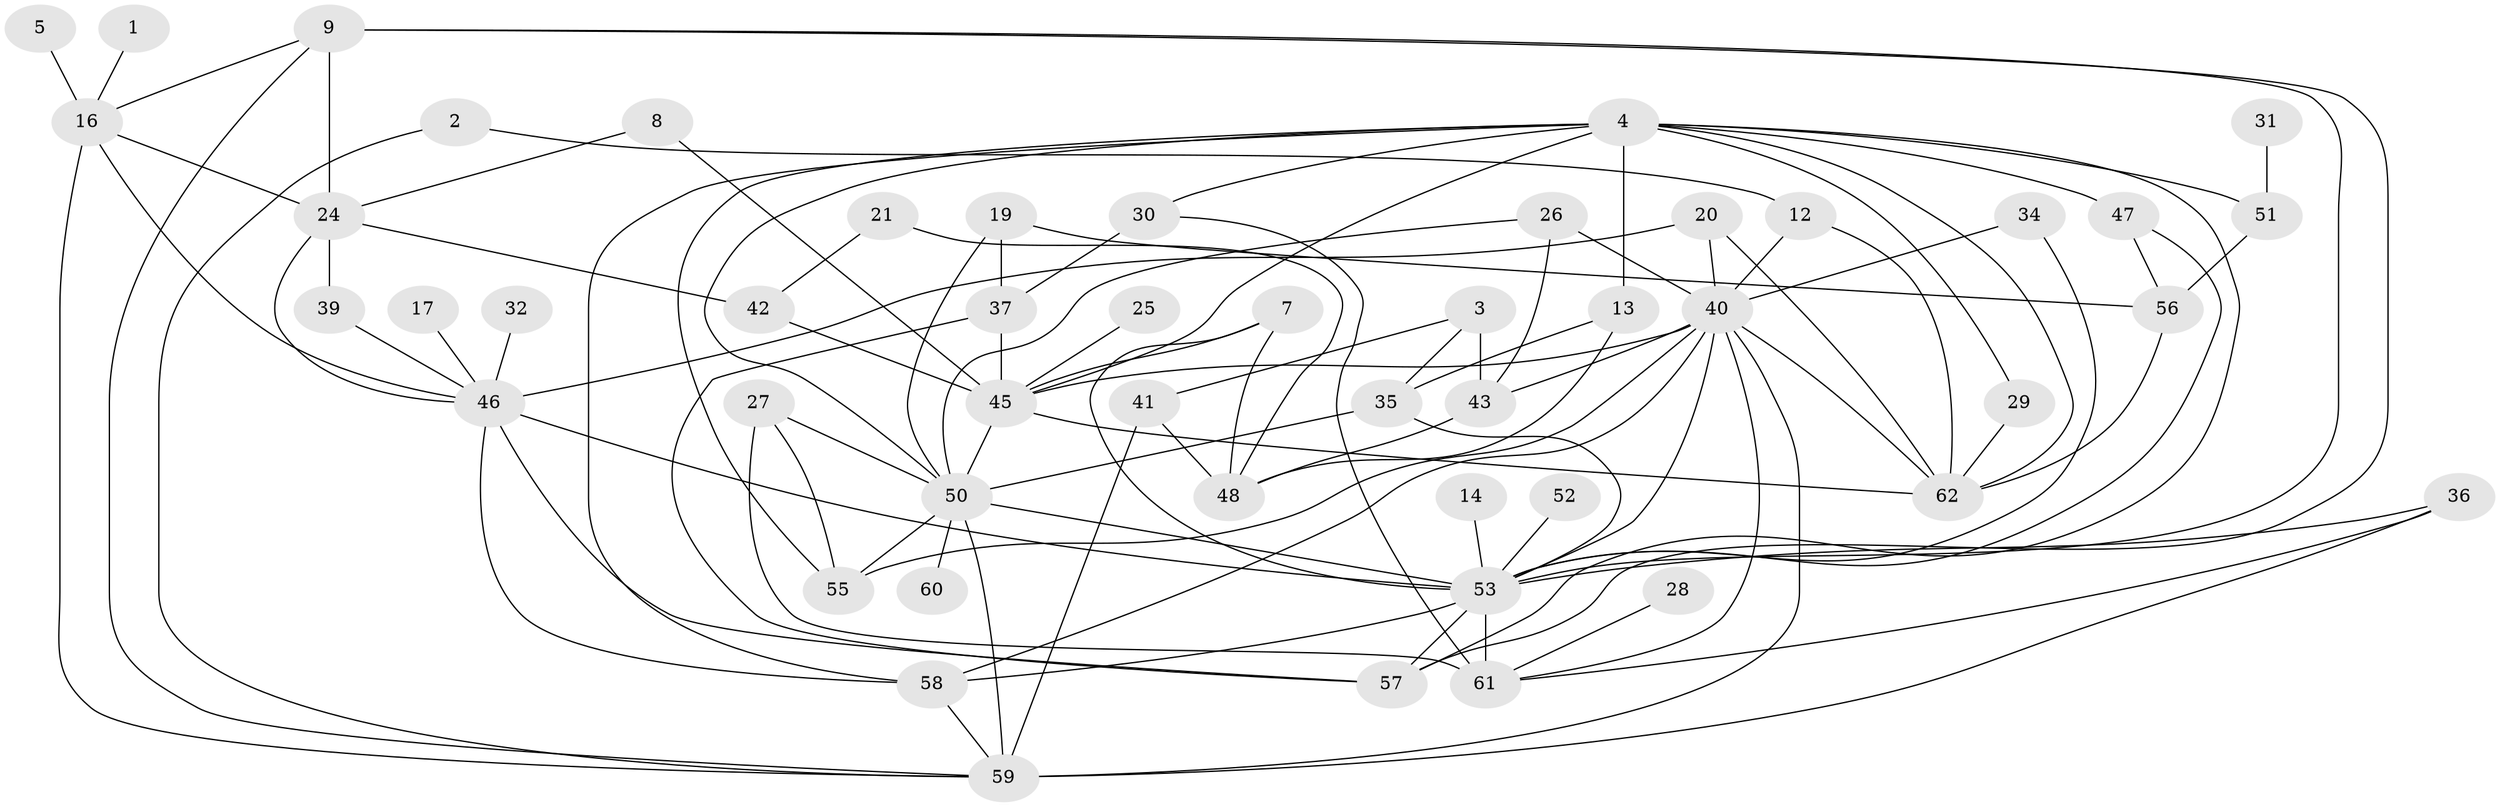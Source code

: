 // original degree distribution, {4: 0.12698412698412698, 1: 0.16666666666666666, 9: 0.015873015873015872, 3: 0.20634920634920634, 8: 0.015873015873015872, 6: 0.03968253968253968, 7: 0.015873015873015872, 2: 0.24603174603174602, 5: 0.07142857142857142, 0: 0.09523809523809523}
// Generated by graph-tools (version 1.1) at 2025/49/03/09/25 03:49:03]
// undirected, 50 vertices, 101 edges
graph export_dot {
graph [start="1"]
  node [color=gray90,style=filled];
  1;
  2;
  3;
  4;
  5;
  7;
  8;
  9;
  12;
  13;
  14;
  16;
  17;
  19;
  20;
  21;
  24;
  25;
  26;
  27;
  28;
  29;
  30;
  31;
  32;
  34;
  35;
  36;
  37;
  39;
  40;
  41;
  42;
  43;
  45;
  46;
  47;
  48;
  50;
  51;
  52;
  53;
  55;
  56;
  57;
  58;
  59;
  60;
  61;
  62;
  1 -- 16 [weight=1.0];
  2 -- 12 [weight=1.0];
  2 -- 59 [weight=1.0];
  3 -- 35 [weight=1.0];
  3 -- 41 [weight=1.0];
  3 -- 43 [weight=1.0];
  4 -- 13 [weight=1.0];
  4 -- 29 [weight=1.0];
  4 -- 30 [weight=1.0];
  4 -- 45 [weight=1.0];
  4 -- 47 [weight=1.0];
  4 -- 50 [weight=1.0];
  4 -- 51 [weight=1.0];
  4 -- 55 [weight=1.0];
  4 -- 57 [weight=1.0];
  4 -- 58 [weight=1.0];
  4 -- 62 [weight=1.0];
  5 -- 16 [weight=1.0];
  7 -- 45 [weight=1.0];
  7 -- 48 [weight=1.0];
  7 -- 53 [weight=1.0];
  8 -- 24 [weight=1.0];
  8 -- 45 [weight=1.0];
  9 -- 16 [weight=1.0];
  9 -- 24 [weight=1.0];
  9 -- 53 [weight=1.0];
  9 -- 57 [weight=1.0];
  9 -- 59 [weight=1.0];
  12 -- 40 [weight=1.0];
  12 -- 62 [weight=1.0];
  13 -- 35 [weight=2.0];
  13 -- 48 [weight=1.0];
  14 -- 53 [weight=1.0];
  16 -- 24 [weight=1.0];
  16 -- 46 [weight=1.0];
  16 -- 59 [weight=1.0];
  17 -- 46 [weight=1.0];
  19 -- 37 [weight=1.0];
  19 -- 50 [weight=1.0];
  19 -- 56 [weight=1.0];
  20 -- 40 [weight=1.0];
  20 -- 46 [weight=1.0];
  20 -- 62 [weight=1.0];
  21 -- 42 [weight=1.0];
  21 -- 48 [weight=1.0];
  24 -- 39 [weight=1.0];
  24 -- 42 [weight=1.0];
  24 -- 46 [weight=1.0];
  25 -- 45 [weight=1.0];
  26 -- 40 [weight=2.0];
  26 -- 43 [weight=1.0];
  26 -- 50 [weight=1.0];
  27 -- 50 [weight=1.0];
  27 -- 55 [weight=1.0];
  27 -- 61 [weight=1.0];
  28 -- 61 [weight=1.0];
  29 -- 62 [weight=1.0];
  30 -- 37 [weight=1.0];
  30 -- 61 [weight=1.0];
  31 -- 51 [weight=1.0];
  32 -- 46 [weight=1.0];
  34 -- 40 [weight=1.0];
  34 -- 53 [weight=1.0];
  35 -- 50 [weight=1.0];
  35 -- 53 [weight=2.0];
  36 -- 53 [weight=1.0];
  36 -- 59 [weight=2.0];
  36 -- 61 [weight=1.0];
  37 -- 45 [weight=1.0];
  37 -- 57 [weight=1.0];
  39 -- 46 [weight=1.0];
  40 -- 43 [weight=1.0];
  40 -- 45 [weight=1.0];
  40 -- 53 [weight=1.0];
  40 -- 55 [weight=1.0];
  40 -- 58 [weight=1.0];
  40 -- 59 [weight=2.0];
  40 -- 61 [weight=1.0];
  40 -- 62 [weight=1.0];
  41 -- 48 [weight=1.0];
  41 -- 59 [weight=1.0];
  42 -- 45 [weight=1.0];
  43 -- 48 [weight=1.0];
  45 -- 50 [weight=1.0];
  45 -- 62 [weight=1.0];
  46 -- 53 [weight=1.0];
  46 -- 57 [weight=1.0];
  46 -- 58 [weight=1.0];
  47 -- 53 [weight=1.0];
  47 -- 56 [weight=1.0];
  50 -- 53 [weight=1.0];
  50 -- 55 [weight=1.0];
  50 -- 59 [weight=2.0];
  50 -- 60 [weight=1.0];
  51 -- 56 [weight=1.0];
  52 -- 53 [weight=1.0];
  53 -- 57 [weight=1.0];
  53 -- 58 [weight=1.0];
  53 -- 61 [weight=3.0];
  56 -- 62 [weight=1.0];
  58 -- 59 [weight=1.0];
}
